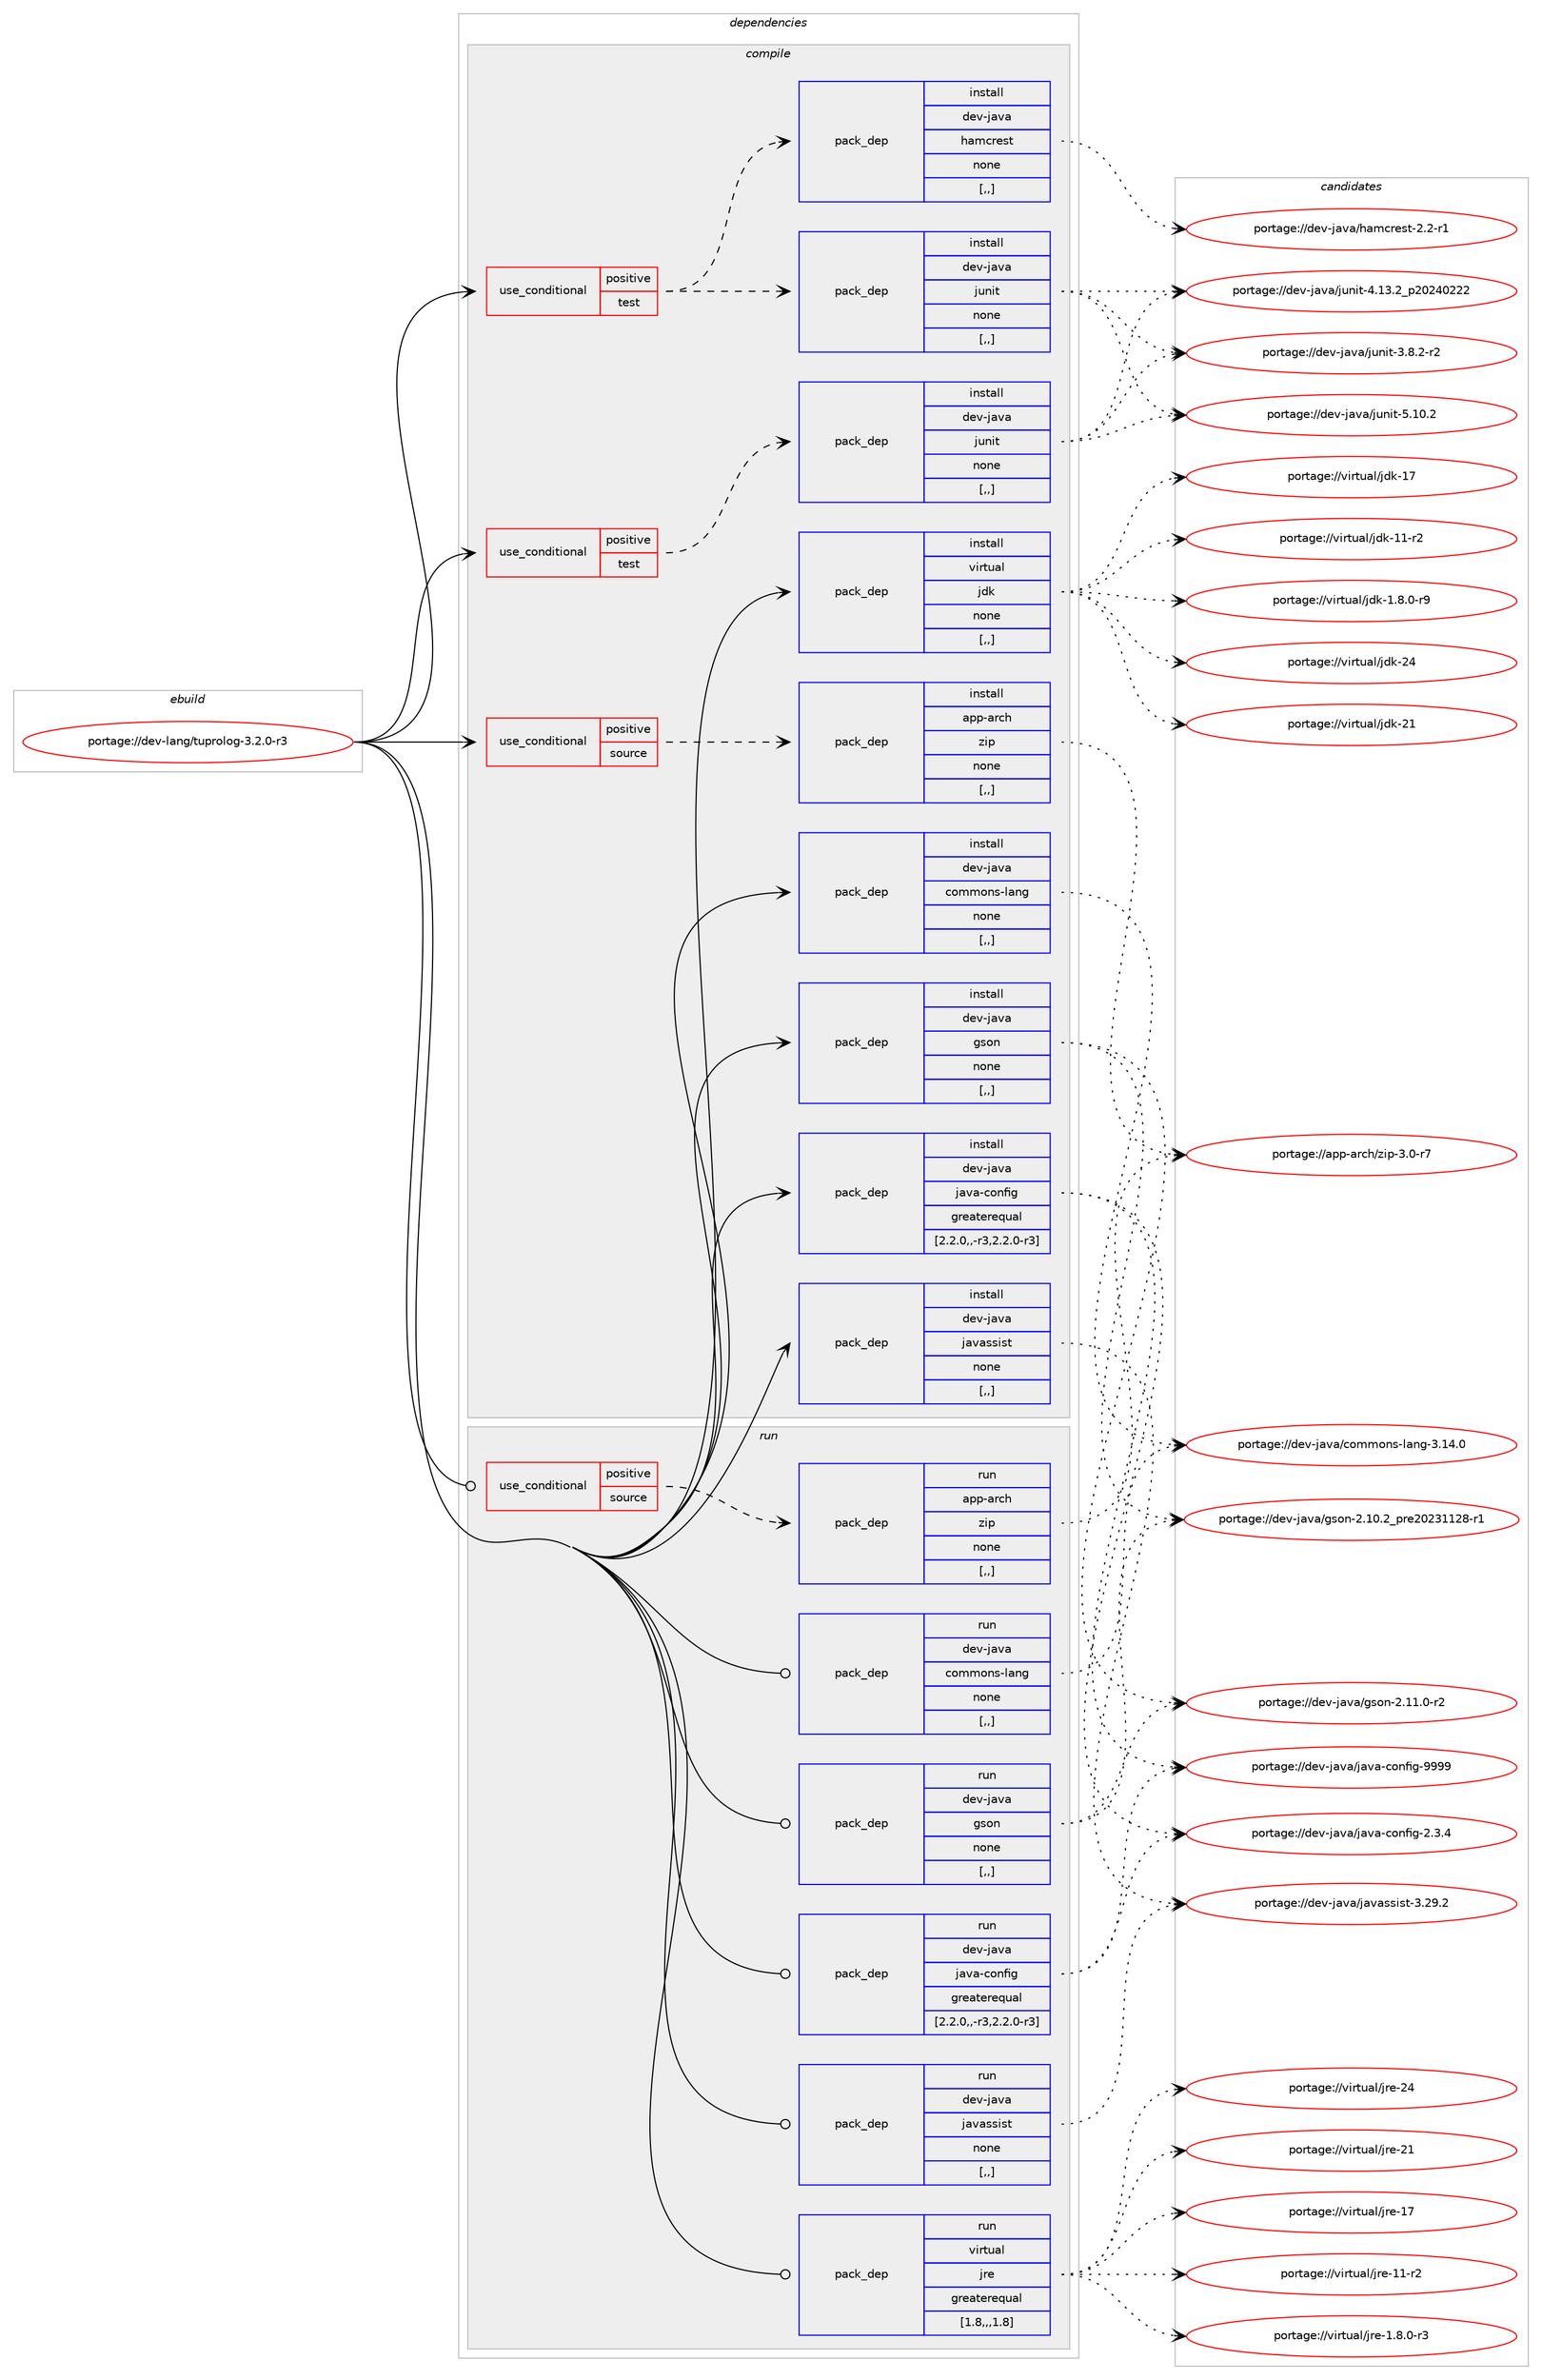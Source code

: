digraph prolog {

# *************
# Graph options
# *************

newrank=true;
concentrate=true;
compound=true;
graph [rankdir=LR,fontname=Helvetica,fontsize=10,ranksep=1.5];#, ranksep=2.5, nodesep=0.2];
edge  [arrowhead=vee];
node  [fontname=Helvetica,fontsize=10];

# **********
# The ebuild
# **********

subgraph cluster_leftcol {
color=gray;
label=<<i>ebuild</i>>;
id [label="portage://dev-lang/tuprolog-3.2.0-r3", color=red, width=4, href="../dev-lang/tuprolog-3.2.0-r3.svg"];
}

# ****************
# The dependencies
# ****************

subgraph cluster_midcol {
color=gray;
label=<<i>dependencies</i>>;
subgraph cluster_compile {
fillcolor="#eeeeee";
style=filled;
label=<<i>compile</i>>;
subgraph cond25535 {
dependency105916 [label=<<TABLE BORDER="0" CELLBORDER="1" CELLSPACING="0" CELLPADDING="4"><TR><TD ROWSPAN="3" CELLPADDING="10">use_conditional</TD></TR><TR><TD>positive</TD></TR><TR><TD>source</TD></TR></TABLE>>, shape=none, color=red];
subgraph pack79232 {
dependency105917 [label=<<TABLE BORDER="0" CELLBORDER="1" CELLSPACING="0" CELLPADDING="4" WIDTH="220"><TR><TD ROWSPAN="6" CELLPADDING="30">pack_dep</TD></TR><TR><TD WIDTH="110">install</TD></TR><TR><TD>app-arch</TD></TR><TR><TD>zip</TD></TR><TR><TD>none</TD></TR><TR><TD>[,,]</TD></TR></TABLE>>, shape=none, color=blue];
}
dependency105916:e -> dependency105917:w [weight=20,style="dashed",arrowhead="vee"];
}
id:e -> dependency105916:w [weight=20,style="solid",arrowhead="vee"];
subgraph cond25536 {
dependency105918 [label=<<TABLE BORDER="0" CELLBORDER="1" CELLSPACING="0" CELLPADDING="4"><TR><TD ROWSPAN="3" CELLPADDING="10">use_conditional</TD></TR><TR><TD>positive</TD></TR><TR><TD>test</TD></TR></TABLE>>, shape=none, color=red];
subgraph pack79233 {
dependency105919 [label=<<TABLE BORDER="0" CELLBORDER="1" CELLSPACING="0" CELLPADDING="4" WIDTH="220"><TR><TD ROWSPAN="6" CELLPADDING="30">pack_dep</TD></TR><TR><TD WIDTH="110">install</TD></TR><TR><TD>dev-java</TD></TR><TR><TD>hamcrest</TD></TR><TR><TD>none</TD></TR><TR><TD>[,,]</TD></TR></TABLE>>, shape=none, color=blue];
}
dependency105918:e -> dependency105919:w [weight=20,style="dashed",arrowhead="vee"];
subgraph pack79234 {
dependency105920 [label=<<TABLE BORDER="0" CELLBORDER="1" CELLSPACING="0" CELLPADDING="4" WIDTH="220"><TR><TD ROWSPAN="6" CELLPADDING="30">pack_dep</TD></TR><TR><TD WIDTH="110">install</TD></TR><TR><TD>dev-java</TD></TR><TR><TD>junit</TD></TR><TR><TD>none</TD></TR><TR><TD>[,,]</TD></TR></TABLE>>, shape=none, color=blue];
}
dependency105918:e -> dependency105920:w [weight=20,style="dashed",arrowhead="vee"];
}
id:e -> dependency105918:w [weight=20,style="solid",arrowhead="vee"];
subgraph cond25537 {
dependency105921 [label=<<TABLE BORDER="0" CELLBORDER="1" CELLSPACING="0" CELLPADDING="4"><TR><TD ROWSPAN="3" CELLPADDING="10">use_conditional</TD></TR><TR><TD>positive</TD></TR><TR><TD>test</TD></TR></TABLE>>, shape=none, color=red];
subgraph pack79235 {
dependency105922 [label=<<TABLE BORDER="0" CELLBORDER="1" CELLSPACING="0" CELLPADDING="4" WIDTH="220"><TR><TD ROWSPAN="6" CELLPADDING="30">pack_dep</TD></TR><TR><TD WIDTH="110">install</TD></TR><TR><TD>dev-java</TD></TR><TR><TD>junit</TD></TR><TR><TD>none</TD></TR><TR><TD>[,,]</TD></TR></TABLE>>, shape=none, color=blue];
}
dependency105921:e -> dependency105922:w [weight=20,style="dashed",arrowhead="vee"];
}
id:e -> dependency105921:w [weight=20,style="solid",arrowhead="vee"];
subgraph pack79236 {
dependency105923 [label=<<TABLE BORDER="0" CELLBORDER="1" CELLSPACING="0" CELLPADDING="4" WIDTH="220"><TR><TD ROWSPAN="6" CELLPADDING="30">pack_dep</TD></TR><TR><TD WIDTH="110">install</TD></TR><TR><TD>dev-java</TD></TR><TR><TD>commons-lang</TD></TR><TR><TD>none</TD></TR><TR><TD>[,,]</TD></TR></TABLE>>, shape=none, color=blue];
}
id:e -> dependency105923:w [weight=20,style="solid",arrowhead="vee"];
subgraph pack79237 {
dependency105924 [label=<<TABLE BORDER="0" CELLBORDER="1" CELLSPACING="0" CELLPADDING="4" WIDTH="220"><TR><TD ROWSPAN="6" CELLPADDING="30">pack_dep</TD></TR><TR><TD WIDTH="110">install</TD></TR><TR><TD>dev-java</TD></TR><TR><TD>gson</TD></TR><TR><TD>none</TD></TR><TR><TD>[,,]</TD></TR></TABLE>>, shape=none, color=blue];
}
id:e -> dependency105924:w [weight=20,style="solid",arrowhead="vee"];
subgraph pack79238 {
dependency105925 [label=<<TABLE BORDER="0" CELLBORDER="1" CELLSPACING="0" CELLPADDING="4" WIDTH="220"><TR><TD ROWSPAN="6" CELLPADDING="30">pack_dep</TD></TR><TR><TD WIDTH="110">install</TD></TR><TR><TD>dev-java</TD></TR><TR><TD>java-config</TD></TR><TR><TD>greaterequal</TD></TR><TR><TD>[2.2.0,,-r3,2.2.0-r3]</TD></TR></TABLE>>, shape=none, color=blue];
}
id:e -> dependency105925:w [weight=20,style="solid",arrowhead="vee"];
subgraph pack79239 {
dependency105926 [label=<<TABLE BORDER="0" CELLBORDER="1" CELLSPACING="0" CELLPADDING="4" WIDTH="220"><TR><TD ROWSPAN="6" CELLPADDING="30">pack_dep</TD></TR><TR><TD WIDTH="110">install</TD></TR><TR><TD>dev-java</TD></TR><TR><TD>javassist</TD></TR><TR><TD>none</TD></TR><TR><TD>[,,]</TD></TR></TABLE>>, shape=none, color=blue];
}
id:e -> dependency105926:w [weight=20,style="solid",arrowhead="vee"];
subgraph pack79240 {
dependency105927 [label=<<TABLE BORDER="0" CELLBORDER="1" CELLSPACING="0" CELLPADDING="4" WIDTH="220"><TR><TD ROWSPAN="6" CELLPADDING="30">pack_dep</TD></TR><TR><TD WIDTH="110">install</TD></TR><TR><TD>virtual</TD></TR><TR><TD>jdk</TD></TR><TR><TD>none</TD></TR><TR><TD>[,,]</TD></TR></TABLE>>, shape=none, color=blue];
}
id:e -> dependency105927:w [weight=20,style="solid",arrowhead="vee"];
}
subgraph cluster_compileandrun {
fillcolor="#eeeeee";
style=filled;
label=<<i>compile and run</i>>;
}
subgraph cluster_run {
fillcolor="#eeeeee";
style=filled;
label=<<i>run</i>>;
subgraph cond25538 {
dependency105928 [label=<<TABLE BORDER="0" CELLBORDER="1" CELLSPACING="0" CELLPADDING="4"><TR><TD ROWSPAN="3" CELLPADDING="10">use_conditional</TD></TR><TR><TD>positive</TD></TR><TR><TD>source</TD></TR></TABLE>>, shape=none, color=red];
subgraph pack79241 {
dependency105929 [label=<<TABLE BORDER="0" CELLBORDER="1" CELLSPACING="0" CELLPADDING="4" WIDTH="220"><TR><TD ROWSPAN="6" CELLPADDING="30">pack_dep</TD></TR><TR><TD WIDTH="110">run</TD></TR><TR><TD>app-arch</TD></TR><TR><TD>zip</TD></TR><TR><TD>none</TD></TR><TR><TD>[,,]</TD></TR></TABLE>>, shape=none, color=blue];
}
dependency105928:e -> dependency105929:w [weight=20,style="dashed",arrowhead="vee"];
}
id:e -> dependency105928:w [weight=20,style="solid",arrowhead="odot"];
subgraph pack79242 {
dependency105930 [label=<<TABLE BORDER="0" CELLBORDER="1" CELLSPACING="0" CELLPADDING="4" WIDTH="220"><TR><TD ROWSPAN="6" CELLPADDING="30">pack_dep</TD></TR><TR><TD WIDTH="110">run</TD></TR><TR><TD>dev-java</TD></TR><TR><TD>commons-lang</TD></TR><TR><TD>none</TD></TR><TR><TD>[,,]</TD></TR></TABLE>>, shape=none, color=blue];
}
id:e -> dependency105930:w [weight=20,style="solid",arrowhead="odot"];
subgraph pack79243 {
dependency105931 [label=<<TABLE BORDER="0" CELLBORDER="1" CELLSPACING="0" CELLPADDING="4" WIDTH="220"><TR><TD ROWSPAN="6" CELLPADDING="30">pack_dep</TD></TR><TR><TD WIDTH="110">run</TD></TR><TR><TD>dev-java</TD></TR><TR><TD>gson</TD></TR><TR><TD>none</TD></TR><TR><TD>[,,]</TD></TR></TABLE>>, shape=none, color=blue];
}
id:e -> dependency105931:w [weight=20,style="solid",arrowhead="odot"];
subgraph pack79244 {
dependency105932 [label=<<TABLE BORDER="0" CELLBORDER="1" CELLSPACING="0" CELLPADDING="4" WIDTH="220"><TR><TD ROWSPAN="6" CELLPADDING="30">pack_dep</TD></TR><TR><TD WIDTH="110">run</TD></TR><TR><TD>dev-java</TD></TR><TR><TD>java-config</TD></TR><TR><TD>greaterequal</TD></TR><TR><TD>[2.2.0,,-r3,2.2.0-r3]</TD></TR></TABLE>>, shape=none, color=blue];
}
id:e -> dependency105932:w [weight=20,style="solid",arrowhead="odot"];
subgraph pack79245 {
dependency105933 [label=<<TABLE BORDER="0" CELLBORDER="1" CELLSPACING="0" CELLPADDING="4" WIDTH="220"><TR><TD ROWSPAN="6" CELLPADDING="30">pack_dep</TD></TR><TR><TD WIDTH="110">run</TD></TR><TR><TD>dev-java</TD></TR><TR><TD>javassist</TD></TR><TR><TD>none</TD></TR><TR><TD>[,,]</TD></TR></TABLE>>, shape=none, color=blue];
}
id:e -> dependency105933:w [weight=20,style="solid",arrowhead="odot"];
subgraph pack79246 {
dependency105934 [label=<<TABLE BORDER="0" CELLBORDER="1" CELLSPACING="0" CELLPADDING="4" WIDTH="220"><TR><TD ROWSPAN="6" CELLPADDING="30">pack_dep</TD></TR><TR><TD WIDTH="110">run</TD></TR><TR><TD>virtual</TD></TR><TR><TD>jre</TD></TR><TR><TD>greaterequal</TD></TR><TR><TD>[1.8,,,1.8]</TD></TR></TABLE>>, shape=none, color=blue];
}
id:e -> dependency105934:w [weight=20,style="solid",arrowhead="odot"];
}
}

# **************
# The candidates
# **************

subgraph cluster_choices {
rank=same;
color=gray;
label=<<i>candidates</i>>;

subgraph choice79232 {
color=black;
nodesep=1;
choice9711211245971149910447122105112455146484511455 [label="portage://app-arch/zip-3.0-r7", color=red, width=4,href="../app-arch/zip-3.0-r7.svg"];
dependency105917:e -> choice9711211245971149910447122105112455146484511455:w [style=dotted,weight="100"];
}
subgraph choice79233 {
color=black;
nodesep=1;
choice100101118451069711897471049710999114101115116455046504511449 [label="portage://dev-java/hamcrest-2.2-r1", color=red, width=4,href="../dev-java/hamcrest-2.2-r1.svg"];
dependency105919:e -> choice100101118451069711897471049710999114101115116455046504511449:w [style=dotted,weight="100"];
}
subgraph choice79234 {
color=black;
nodesep=1;
choice1001011184510697118974710611711010511645534649484650 [label="portage://dev-java/junit-5.10.2", color=red, width=4,href="../dev-java/junit-5.10.2.svg"];
choice1001011184510697118974710611711010511645524649514650951125048505248505050 [label="portage://dev-java/junit-4.13.2_p20240222", color=red, width=4,href="../dev-java/junit-4.13.2_p20240222.svg"];
choice100101118451069711897471061171101051164551465646504511450 [label="portage://dev-java/junit-3.8.2-r2", color=red, width=4,href="../dev-java/junit-3.8.2-r2.svg"];
dependency105920:e -> choice1001011184510697118974710611711010511645534649484650:w [style=dotted,weight="100"];
dependency105920:e -> choice1001011184510697118974710611711010511645524649514650951125048505248505050:w [style=dotted,weight="100"];
dependency105920:e -> choice100101118451069711897471061171101051164551465646504511450:w [style=dotted,weight="100"];
}
subgraph choice79235 {
color=black;
nodesep=1;
choice1001011184510697118974710611711010511645534649484650 [label="portage://dev-java/junit-5.10.2", color=red, width=4,href="../dev-java/junit-5.10.2.svg"];
choice1001011184510697118974710611711010511645524649514650951125048505248505050 [label="portage://dev-java/junit-4.13.2_p20240222", color=red, width=4,href="../dev-java/junit-4.13.2_p20240222.svg"];
choice100101118451069711897471061171101051164551465646504511450 [label="portage://dev-java/junit-3.8.2-r2", color=red, width=4,href="../dev-java/junit-3.8.2-r2.svg"];
dependency105922:e -> choice1001011184510697118974710611711010511645534649484650:w [style=dotted,weight="100"];
dependency105922:e -> choice1001011184510697118974710611711010511645524649514650951125048505248505050:w [style=dotted,weight="100"];
dependency105922:e -> choice100101118451069711897471061171101051164551465646504511450:w [style=dotted,weight="100"];
}
subgraph choice79236 {
color=black;
nodesep=1;
choice1001011184510697118974799111109109111110115451089711010345514649524648 [label="portage://dev-java/commons-lang-3.14.0", color=red, width=4,href="../dev-java/commons-lang-3.14.0.svg"];
dependency105923:e -> choice1001011184510697118974799111109109111110115451089711010345514649524648:w [style=dotted,weight="100"];
}
subgraph choice79237 {
color=black;
nodesep=1;
choice10010111845106971189747103115111110455046494946484511450 [label="portage://dev-java/gson-2.11.0-r2", color=red, width=4,href="../dev-java/gson-2.11.0-r2.svg"];
choice10010111845106971189747103115111110455046494846509511211410150485051494950564511449 [label="portage://dev-java/gson-2.10.2_pre20231128-r1", color=red, width=4,href="../dev-java/gson-2.10.2_pre20231128-r1.svg"];
dependency105924:e -> choice10010111845106971189747103115111110455046494946484511450:w [style=dotted,weight="100"];
dependency105924:e -> choice10010111845106971189747103115111110455046494846509511211410150485051494950564511449:w [style=dotted,weight="100"];
}
subgraph choice79238 {
color=black;
nodesep=1;
choice10010111845106971189747106971189745991111101021051034557575757 [label="portage://dev-java/java-config-9999", color=red, width=4,href="../dev-java/java-config-9999.svg"];
choice1001011184510697118974710697118974599111110102105103455046514652 [label="portage://dev-java/java-config-2.3.4", color=red, width=4,href="../dev-java/java-config-2.3.4.svg"];
dependency105925:e -> choice10010111845106971189747106971189745991111101021051034557575757:w [style=dotted,weight="100"];
dependency105925:e -> choice1001011184510697118974710697118974599111110102105103455046514652:w [style=dotted,weight="100"];
}
subgraph choice79239 {
color=black;
nodesep=1;
choice10010111845106971189747106971189711511510511511645514650574650 [label="portage://dev-java/javassist-3.29.2", color=red, width=4,href="../dev-java/javassist-3.29.2.svg"];
dependency105926:e -> choice10010111845106971189747106971189711511510511511645514650574650:w [style=dotted,weight="100"];
}
subgraph choice79240 {
color=black;
nodesep=1;
choice1181051141161179710847106100107455052 [label="portage://virtual/jdk-24", color=red, width=4,href="../virtual/jdk-24.svg"];
choice1181051141161179710847106100107455049 [label="portage://virtual/jdk-21", color=red, width=4,href="../virtual/jdk-21.svg"];
choice1181051141161179710847106100107454955 [label="portage://virtual/jdk-17", color=red, width=4,href="../virtual/jdk-17.svg"];
choice11810511411611797108471061001074549494511450 [label="portage://virtual/jdk-11-r2", color=red, width=4,href="../virtual/jdk-11-r2.svg"];
choice11810511411611797108471061001074549465646484511457 [label="portage://virtual/jdk-1.8.0-r9", color=red, width=4,href="../virtual/jdk-1.8.0-r9.svg"];
dependency105927:e -> choice1181051141161179710847106100107455052:w [style=dotted,weight="100"];
dependency105927:e -> choice1181051141161179710847106100107455049:w [style=dotted,weight="100"];
dependency105927:e -> choice1181051141161179710847106100107454955:w [style=dotted,weight="100"];
dependency105927:e -> choice11810511411611797108471061001074549494511450:w [style=dotted,weight="100"];
dependency105927:e -> choice11810511411611797108471061001074549465646484511457:w [style=dotted,weight="100"];
}
subgraph choice79241 {
color=black;
nodesep=1;
choice9711211245971149910447122105112455146484511455 [label="portage://app-arch/zip-3.0-r7", color=red, width=4,href="../app-arch/zip-3.0-r7.svg"];
dependency105929:e -> choice9711211245971149910447122105112455146484511455:w [style=dotted,weight="100"];
}
subgraph choice79242 {
color=black;
nodesep=1;
choice1001011184510697118974799111109109111110115451089711010345514649524648 [label="portage://dev-java/commons-lang-3.14.0", color=red, width=4,href="../dev-java/commons-lang-3.14.0.svg"];
dependency105930:e -> choice1001011184510697118974799111109109111110115451089711010345514649524648:w [style=dotted,weight="100"];
}
subgraph choice79243 {
color=black;
nodesep=1;
choice10010111845106971189747103115111110455046494946484511450 [label="portage://dev-java/gson-2.11.0-r2", color=red, width=4,href="../dev-java/gson-2.11.0-r2.svg"];
choice10010111845106971189747103115111110455046494846509511211410150485051494950564511449 [label="portage://dev-java/gson-2.10.2_pre20231128-r1", color=red, width=4,href="../dev-java/gson-2.10.2_pre20231128-r1.svg"];
dependency105931:e -> choice10010111845106971189747103115111110455046494946484511450:w [style=dotted,weight="100"];
dependency105931:e -> choice10010111845106971189747103115111110455046494846509511211410150485051494950564511449:w [style=dotted,weight="100"];
}
subgraph choice79244 {
color=black;
nodesep=1;
choice10010111845106971189747106971189745991111101021051034557575757 [label="portage://dev-java/java-config-9999", color=red, width=4,href="../dev-java/java-config-9999.svg"];
choice1001011184510697118974710697118974599111110102105103455046514652 [label="portage://dev-java/java-config-2.3.4", color=red, width=4,href="../dev-java/java-config-2.3.4.svg"];
dependency105932:e -> choice10010111845106971189747106971189745991111101021051034557575757:w [style=dotted,weight="100"];
dependency105932:e -> choice1001011184510697118974710697118974599111110102105103455046514652:w [style=dotted,weight="100"];
}
subgraph choice79245 {
color=black;
nodesep=1;
choice10010111845106971189747106971189711511510511511645514650574650 [label="portage://dev-java/javassist-3.29.2", color=red, width=4,href="../dev-java/javassist-3.29.2.svg"];
dependency105933:e -> choice10010111845106971189747106971189711511510511511645514650574650:w [style=dotted,weight="100"];
}
subgraph choice79246 {
color=black;
nodesep=1;
choice1181051141161179710847106114101455052 [label="portage://virtual/jre-24", color=red, width=4,href="../virtual/jre-24.svg"];
choice1181051141161179710847106114101455049 [label="portage://virtual/jre-21", color=red, width=4,href="../virtual/jre-21.svg"];
choice1181051141161179710847106114101454955 [label="portage://virtual/jre-17", color=red, width=4,href="../virtual/jre-17.svg"];
choice11810511411611797108471061141014549494511450 [label="portage://virtual/jre-11-r2", color=red, width=4,href="../virtual/jre-11-r2.svg"];
choice11810511411611797108471061141014549465646484511451 [label="portage://virtual/jre-1.8.0-r3", color=red, width=4,href="../virtual/jre-1.8.0-r3.svg"];
dependency105934:e -> choice1181051141161179710847106114101455052:w [style=dotted,weight="100"];
dependency105934:e -> choice1181051141161179710847106114101455049:w [style=dotted,weight="100"];
dependency105934:e -> choice1181051141161179710847106114101454955:w [style=dotted,weight="100"];
dependency105934:e -> choice11810511411611797108471061141014549494511450:w [style=dotted,weight="100"];
dependency105934:e -> choice11810511411611797108471061141014549465646484511451:w [style=dotted,weight="100"];
}
}

}
